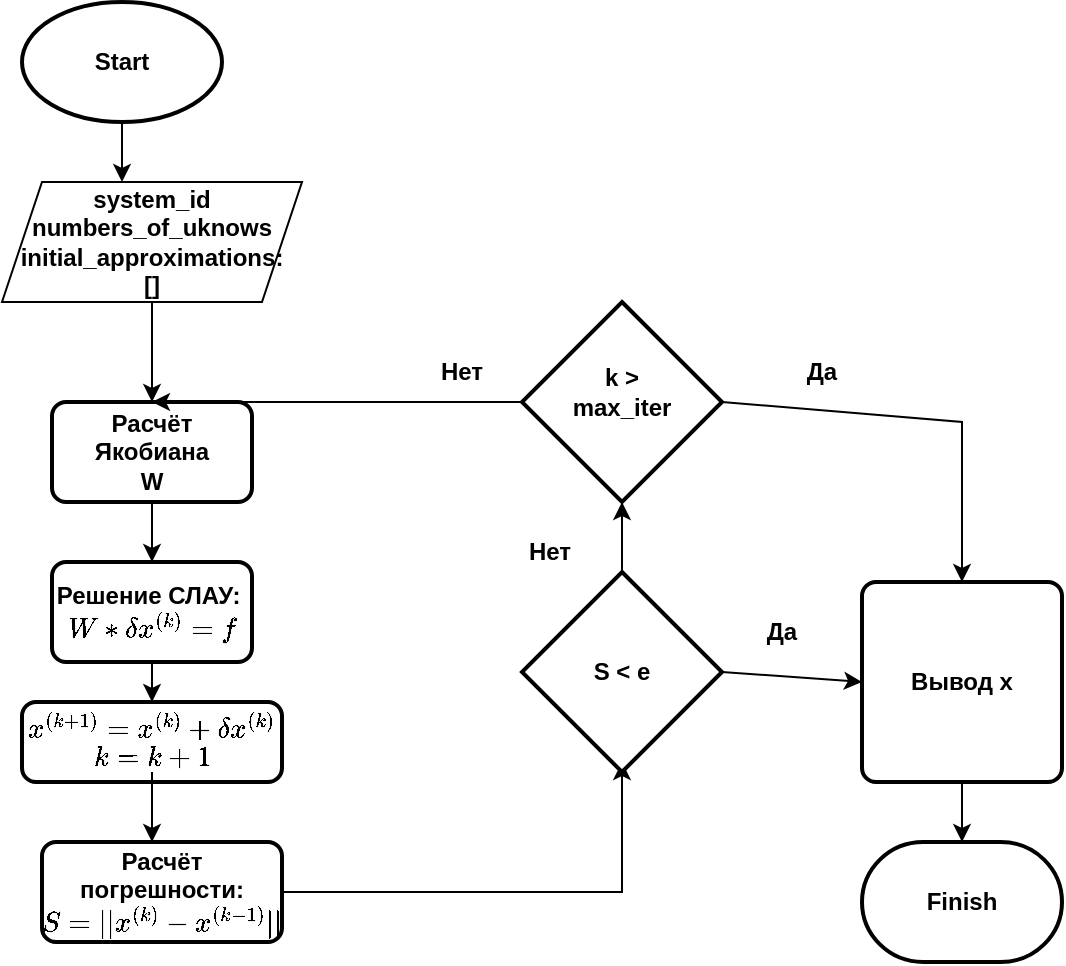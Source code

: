 <mxfile version="24.2.1" type="device">
  <diagram id="C5RBs43oDa-KdzZeNtuy" name="Page-1">
    <mxGraphModel dx="784" dy="573" grid="1" gridSize="10" guides="1" tooltips="1" connect="1" arrows="1" fold="1" page="1" pageScale="1" pageWidth="827" pageHeight="1169" math="1" shadow="0">
      <root>
        <mxCell id="WIyWlLk6GJQsqaUBKTNV-0" />
        <mxCell id="WIyWlLk6GJQsqaUBKTNV-1" parent="WIyWlLk6GJQsqaUBKTNV-0" />
        <mxCell id="GQwg6UZO8t6t7uPHJXlN-0" value="" style="strokeWidth=2;html=1;shape=mxgraph.flowchart.start_1;whiteSpace=wrap;" vertex="1" parent="WIyWlLk6GJQsqaUBKTNV-1">
          <mxGeometry x="180" y="100" width="100" height="60" as="geometry" />
        </mxCell>
        <mxCell id="GQwg6UZO8t6t7uPHJXlN-1" value="&lt;b&gt;Start&lt;/b&gt;" style="text;html=1;align=center;verticalAlign=middle;whiteSpace=wrap;rounded=0;" vertex="1" parent="WIyWlLk6GJQsqaUBKTNV-1">
          <mxGeometry x="200" y="115" width="60" height="30" as="geometry" />
        </mxCell>
        <mxCell id="GQwg6UZO8t6t7uPHJXlN-3" value="" style="endArrow=classic;html=1;rounded=0;exitX=0.5;exitY=1;exitDx=0;exitDy=0;exitPerimeter=0;" edge="1" parent="WIyWlLk6GJQsqaUBKTNV-1" source="GQwg6UZO8t6t7uPHJXlN-0">
          <mxGeometry width="50" height="50" relative="1" as="geometry">
            <mxPoint x="270" y="310" as="sourcePoint" />
            <mxPoint x="230" y="190" as="targetPoint" />
          </mxGeometry>
        </mxCell>
        <mxCell id="GQwg6UZO8t6t7uPHJXlN-4" value="" style="shape=parallelogram;perimeter=parallelogramPerimeter;whiteSpace=wrap;html=1;fixedSize=1;" vertex="1" parent="WIyWlLk6GJQsqaUBKTNV-1">
          <mxGeometry x="170" y="190" width="150" height="60" as="geometry" />
        </mxCell>
        <mxCell id="GQwg6UZO8t6t7uPHJXlN-5" value="&lt;b&gt;system_id&lt;/b&gt;&lt;div&gt;&lt;b&gt;numbers_of_uknows&lt;/b&gt;&lt;/div&gt;&lt;div&gt;&lt;b&gt;initial_approximations: []&lt;/b&gt;&lt;/div&gt;" style="text;html=1;align=center;verticalAlign=middle;whiteSpace=wrap;rounded=0;" vertex="1" parent="WIyWlLk6GJQsqaUBKTNV-1">
          <mxGeometry x="215" y="205" width="60" height="30" as="geometry" />
        </mxCell>
        <mxCell id="GQwg6UZO8t6t7uPHJXlN-7" value="" style="endArrow=classic;html=1;rounded=0;exitX=0.5;exitY=1;exitDx=0;exitDy=0;" edge="1" parent="WIyWlLk6GJQsqaUBKTNV-1" source="GQwg6UZO8t6t7uPHJXlN-4" target="GQwg6UZO8t6t7uPHJXlN-8">
          <mxGeometry width="50" height="50" relative="1" as="geometry">
            <mxPoint x="270" y="340" as="sourcePoint" />
            <mxPoint x="245" y="290" as="targetPoint" />
          </mxGeometry>
        </mxCell>
        <mxCell id="GQwg6UZO8t6t7uPHJXlN-8" value="" style="rounded=1;whiteSpace=wrap;html=1;absoluteArcSize=1;arcSize=14;strokeWidth=2;" vertex="1" parent="WIyWlLk6GJQsqaUBKTNV-1">
          <mxGeometry x="195" y="300" width="100" height="50" as="geometry" />
        </mxCell>
        <mxCell id="GQwg6UZO8t6t7uPHJXlN-9" value="&lt;b&gt;Расчёт Якобиана W&lt;/b&gt;" style="text;html=1;align=center;verticalAlign=middle;whiteSpace=wrap;rounded=0;" vertex="1" parent="WIyWlLk6GJQsqaUBKTNV-1">
          <mxGeometry x="215" y="310" width="60" height="30" as="geometry" />
        </mxCell>
        <mxCell id="GQwg6UZO8t6t7uPHJXlN-10" value="" style="rounded=1;whiteSpace=wrap;html=1;absoluteArcSize=1;arcSize=14;strokeWidth=2;" vertex="1" parent="WIyWlLk6GJQsqaUBKTNV-1">
          <mxGeometry x="195" y="380" width="100" height="50" as="geometry" />
        </mxCell>
        <mxCell id="GQwg6UZO8t6t7uPHJXlN-11" value="" style="endArrow=classic;html=1;rounded=0;exitX=0.5;exitY=1;exitDx=0;exitDy=0;entryX=0.5;entryY=0;entryDx=0;entryDy=0;" edge="1" parent="WIyWlLk6GJQsqaUBKTNV-1" source="GQwg6UZO8t6t7uPHJXlN-8" target="GQwg6UZO8t6t7uPHJXlN-10">
          <mxGeometry width="50" height="50" relative="1" as="geometry">
            <mxPoint x="350" y="330" as="sourcePoint" />
            <mxPoint x="400" y="280" as="targetPoint" />
          </mxGeometry>
        </mxCell>
        <mxCell id="GQwg6UZO8t6t7uPHJXlN-12" value="&lt;b&gt;Решение СЛАУ:&lt;/b&gt;&lt;b style=&quot;background-color: initial;&quot;&gt;&amp;nbsp;\(W * \delta x^{(k)} = f\)&lt;/b&gt;" style="text;html=1;align=center;verticalAlign=middle;whiteSpace=wrap;rounded=0;" vertex="1" parent="WIyWlLk6GJQsqaUBKTNV-1">
          <mxGeometry x="215" y="390" width="60" height="30" as="geometry" />
        </mxCell>
        <mxCell id="GQwg6UZO8t6t7uPHJXlN-13" value="" style="endArrow=classic;html=1;rounded=0;exitX=0.5;exitY=1;exitDx=0;exitDy=0;" edge="1" parent="WIyWlLk6GJQsqaUBKTNV-1" source="GQwg6UZO8t6t7uPHJXlN-10">
          <mxGeometry width="50" height="50" relative="1" as="geometry">
            <mxPoint x="330" y="380" as="sourcePoint" />
            <mxPoint x="245" y="450" as="targetPoint" />
          </mxGeometry>
        </mxCell>
        <mxCell id="GQwg6UZO8t6t7uPHJXlN-14" value="" style="rounded=1;whiteSpace=wrap;html=1;absoluteArcSize=1;arcSize=14;strokeWidth=2;" vertex="1" parent="WIyWlLk6GJQsqaUBKTNV-1">
          <mxGeometry x="180" y="450" width="130" height="40" as="geometry" />
        </mxCell>
        <mxCell id="GQwg6UZO8t6t7uPHJXlN-15" value="&lt;b&gt;\(x^{(k+1)} = x^{(k)} + \delta x^{(k)}\)&lt;/b&gt;&lt;div&gt;&lt;b&gt;\(k = k + 1\)&lt;/b&gt;&lt;/div&gt;" style="text;html=1;align=center;verticalAlign=middle;whiteSpace=wrap;rounded=0;" vertex="1" parent="WIyWlLk6GJQsqaUBKTNV-1">
          <mxGeometry x="215" y="455" width="60" height="30" as="geometry" />
        </mxCell>
        <mxCell id="GQwg6UZO8t6t7uPHJXlN-16" value="" style="endArrow=classic;html=1;rounded=0;exitX=0.5;exitY=1;exitDx=0;exitDy=0;" edge="1" parent="WIyWlLk6GJQsqaUBKTNV-1" source="GQwg6UZO8t6t7uPHJXlN-15">
          <mxGeometry width="50" height="50" relative="1" as="geometry">
            <mxPoint x="370" y="380" as="sourcePoint" />
            <mxPoint x="245" y="520" as="targetPoint" />
          </mxGeometry>
        </mxCell>
        <mxCell id="GQwg6UZO8t6t7uPHJXlN-17" value="" style="rounded=1;whiteSpace=wrap;html=1;absoluteArcSize=1;arcSize=14;strokeWidth=2;" vertex="1" parent="WIyWlLk6GJQsqaUBKTNV-1">
          <mxGeometry x="190" y="520" width="120" height="50" as="geometry" />
        </mxCell>
        <mxCell id="GQwg6UZO8t6t7uPHJXlN-18" value="&lt;b&gt;Расчёт погрешности:&lt;/b&gt;&lt;div&gt;&lt;b&gt;\(S = ||x^{(k)} - x^{(k - 1)}||\)&lt;/b&gt;&lt;/div&gt;" style="text;html=1;align=center;verticalAlign=middle;whiteSpace=wrap;rounded=0;" vertex="1" parent="WIyWlLk6GJQsqaUBKTNV-1">
          <mxGeometry x="220" y="530" width="60" height="30" as="geometry" />
        </mxCell>
        <mxCell id="GQwg6UZO8t6t7uPHJXlN-20" value="" style="endArrow=classic;html=1;rounded=0;exitX=1;exitY=0.5;exitDx=0;exitDy=0;" edge="1" parent="WIyWlLk6GJQsqaUBKTNV-1" source="GQwg6UZO8t6t7uPHJXlN-17">
          <mxGeometry width="50" height="50" relative="1" as="geometry">
            <mxPoint x="380" y="505" as="sourcePoint" />
            <mxPoint x="480" y="480" as="targetPoint" />
            <Array as="points">
              <mxPoint x="480" y="545" />
            </Array>
          </mxGeometry>
        </mxCell>
        <mxCell id="GQwg6UZO8t6t7uPHJXlN-21" value="" style="strokeWidth=2;html=1;shape=mxgraph.flowchart.decision;whiteSpace=wrap;" vertex="1" parent="WIyWlLk6GJQsqaUBKTNV-1">
          <mxGeometry x="430" y="385" width="100" height="100" as="geometry" />
        </mxCell>
        <mxCell id="GQwg6UZO8t6t7uPHJXlN-22" value="" style="strokeWidth=2;html=1;shape=mxgraph.flowchart.decision;whiteSpace=wrap;" vertex="1" parent="WIyWlLk6GJQsqaUBKTNV-1">
          <mxGeometry x="430" y="250" width="100" height="100" as="geometry" />
        </mxCell>
        <mxCell id="GQwg6UZO8t6t7uPHJXlN-23" value="" style="endArrow=classic;html=1;rounded=0;entryX=0.5;entryY=1;entryDx=0;entryDy=0;entryPerimeter=0;exitX=0.5;exitY=0;exitDx=0;exitDy=0;exitPerimeter=0;" edge="1" parent="WIyWlLk6GJQsqaUBKTNV-1" source="GQwg6UZO8t6t7uPHJXlN-21" target="GQwg6UZO8t6t7uPHJXlN-22">
          <mxGeometry width="50" height="50" relative="1" as="geometry">
            <mxPoint x="270" y="370" as="sourcePoint" />
            <mxPoint x="320" y="320" as="targetPoint" />
          </mxGeometry>
        </mxCell>
        <mxCell id="GQwg6UZO8t6t7uPHJXlN-24" value="" style="endArrow=classic;html=1;rounded=0;exitX=0;exitY=0.5;exitDx=0;exitDy=0;exitPerimeter=0;entryX=0.5;entryY=0;entryDx=0;entryDy=0;" edge="1" parent="WIyWlLk6GJQsqaUBKTNV-1" source="GQwg6UZO8t6t7uPHJXlN-22" target="GQwg6UZO8t6t7uPHJXlN-8">
          <mxGeometry width="50" height="50" relative="1" as="geometry">
            <mxPoint x="270" y="370" as="sourcePoint" />
            <mxPoint x="250" y="270" as="targetPoint" />
          </mxGeometry>
        </mxCell>
        <mxCell id="GQwg6UZO8t6t7uPHJXlN-25" value="&lt;b&gt;S &amp;lt; e&lt;/b&gt;" style="text;html=1;align=center;verticalAlign=middle;whiteSpace=wrap;rounded=0;" vertex="1" parent="WIyWlLk6GJQsqaUBKTNV-1">
          <mxGeometry x="450" y="420" width="60" height="30" as="geometry" />
        </mxCell>
        <mxCell id="GQwg6UZO8t6t7uPHJXlN-26" value="&lt;b&gt;k &amp;gt; max_iter&lt;/b&gt;" style="text;html=1;align=center;verticalAlign=middle;whiteSpace=wrap;rounded=0;" vertex="1" parent="WIyWlLk6GJQsqaUBKTNV-1">
          <mxGeometry x="450" y="280" width="60" height="30" as="geometry" />
        </mxCell>
        <mxCell id="GQwg6UZO8t6t7uPHJXlN-27" value="&lt;b&gt;Нет&lt;/b&gt;" style="text;html=1;align=center;verticalAlign=middle;whiteSpace=wrap;rounded=0;" vertex="1" parent="WIyWlLk6GJQsqaUBKTNV-1">
          <mxGeometry x="370" y="270" width="60" height="30" as="geometry" />
        </mxCell>
        <mxCell id="GQwg6UZO8t6t7uPHJXlN-28" value="&lt;b&gt;Нет&lt;/b&gt;" style="text;html=1;align=center;verticalAlign=middle;whiteSpace=wrap;rounded=0;" vertex="1" parent="WIyWlLk6GJQsqaUBKTNV-1">
          <mxGeometry x="414" y="360" width="60" height="30" as="geometry" />
        </mxCell>
        <mxCell id="GQwg6UZO8t6t7uPHJXlN-29" value="&lt;b&gt;Да&lt;/b&gt;" style="text;html=1;align=center;verticalAlign=middle;whiteSpace=wrap;rounded=0;" vertex="1" parent="WIyWlLk6GJQsqaUBKTNV-1">
          <mxGeometry x="530" y="400" width="60" height="30" as="geometry" />
        </mxCell>
        <mxCell id="GQwg6UZO8t6t7uPHJXlN-31" value="" style="rounded=1;whiteSpace=wrap;html=1;absoluteArcSize=1;arcSize=14;strokeWidth=2;" vertex="1" parent="WIyWlLk6GJQsqaUBKTNV-1">
          <mxGeometry x="600" y="390" width="100" height="100" as="geometry" />
        </mxCell>
        <mxCell id="GQwg6UZO8t6t7uPHJXlN-33" value="" style="endArrow=classic;html=1;rounded=0;entryX=0;entryY=0.5;entryDx=0;entryDy=0;exitX=1;exitY=0.5;exitDx=0;exitDy=0;exitPerimeter=0;" edge="1" parent="WIyWlLk6GJQsqaUBKTNV-1" source="GQwg6UZO8t6t7uPHJXlN-21" target="GQwg6UZO8t6t7uPHJXlN-31">
          <mxGeometry width="50" height="50" relative="1" as="geometry">
            <mxPoint x="350" y="370" as="sourcePoint" />
            <mxPoint x="400" y="320" as="targetPoint" />
          </mxGeometry>
        </mxCell>
        <mxCell id="GQwg6UZO8t6t7uPHJXlN-34" value="" style="endArrow=classic;html=1;rounded=0;entryX=0.5;entryY=0;entryDx=0;entryDy=0;exitX=1;exitY=0.5;exitDx=0;exitDy=0;exitPerimeter=0;" edge="1" parent="WIyWlLk6GJQsqaUBKTNV-1" source="GQwg6UZO8t6t7uPHJXlN-22" target="GQwg6UZO8t6t7uPHJXlN-31">
          <mxGeometry width="50" height="50" relative="1" as="geometry">
            <mxPoint x="590" y="300" as="sourcePoint" />
            <mxPoint x="640" y="250" as="targetPoint" />
            <Array as="points">
              <mxPoint x="650" y="310" />
            </Array>
          </mxGeometry>
        </mxCell>
        <mxCell id="GQwg6UZO8t6t7uPHJXlN-35" value="&lt;b&gt;Вывод x&lt;/b&gt;" style="text;html=1;align=center;verticalAlign=middle;whiteSpace=wrap;rounded=0;" vertex="1" parent="WIyWlLk6GJQsqaUBKTNV-1">
          <mxGeometry x="620" y="425" width="60" height="30" as="geometry" />
        </mxCell>
        <mxCell id="GQwg6UZO8t6t7uPHJXlN-36" value="" style="strokeWidth=2;html=1;shape=mxgraph.flowchart.terminator;whiteSpace=wrap;" vertex="1" parent="WIyWlLk6GJQsqaUBKTNV-1">
          <mxGeometry x="600" y="520" width="100" height="60" as="geometry" />
        </mxCell>
        <mxCell id="GQwg6UZO8t6t7uPHJXlN-37" value="" style="endArrow=classic;html=1;rounded=0;entryX=0.5;entryY=0;entryDx=0;entryDy=0;entryPerimeter=0;exitX=0.5;exitY=1;exitDx=0;exitDy=0;" edge="1" parent="WIyWlLk6GJQsqaUBKTNV-1" source="GQwg6UZO8t6t7uPHJXlN-31" target="GQwg6UZO8t6t7uPHJXlN-36">
          <mxGeometry width="50" height="50" relative="1" as="geometry">
            <mxPoint x="380" y="400" as="sourcePoint" />
            <mxPoint x="430" y="350" as="targetPoint" />
          </mxGeometry>
        </mxCell>
        <mxCell id="GQwg6UZO8t6t7uPHJXlN-38" value="&lt;b&gt;Finish&lt;/b&gt;" style="text;html=1;align=center;verticalAlign=middle;whiteSpace=wrap;rounded=0;" vertex="1" parent="WIyWlLk6GJQsqaUBKTNV-1">
          <mxGeometry x="620" y="535" width="60" height="30" as="geometry" />
        </mxCell>
        <mxCell id="GQwg6UZO8t6t7uPHJXlN-39" value="&lt;b&gt;Да&lt;/b&gt;" style="text;html=1;align=center;verticalAlign=middle;whiteSpace=wrap;rounded=0;" vertex="1" parent="WIyWlLk6GJQsqaUBKTNV-1">
          <mxGeometry x="550" y="270" width="60" height="30" as="geometry" />
        </mxCell>
      </root>
    </mxGraphModel>
  </diagram>
</mxfile>
